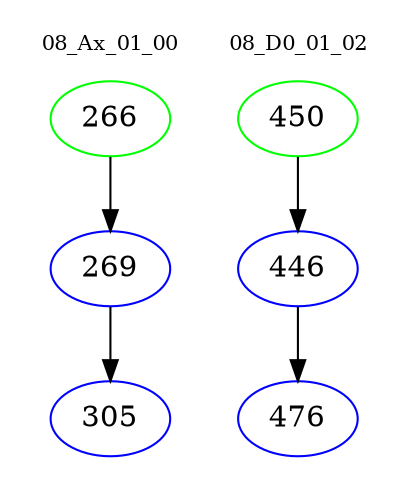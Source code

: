 digraph{
subgraph cluster_0 {
color = white
label = "08_Ax_01_00";
fontsize=10;
T0_266 [label="266", color="green"]
T0_266 -> T0_269 [color="black"]
T0_269 [label="269", color="blue"]
T0_269 -> T0_305 [color="black"]
T0_305 [label="305", color="blue"]
}
subgraph cluster_1 {
color = white
label = "08_D0_01_02";
fontsize=10;
T1_450 [label="450", color="green"]
T1_450 -> T1_446 [color="black"]
T1_446 [label="446", color="blue"]
T1_446 -> T1_476 [color="black"]
T1_476 [label="476", color="blue"]
}
}
